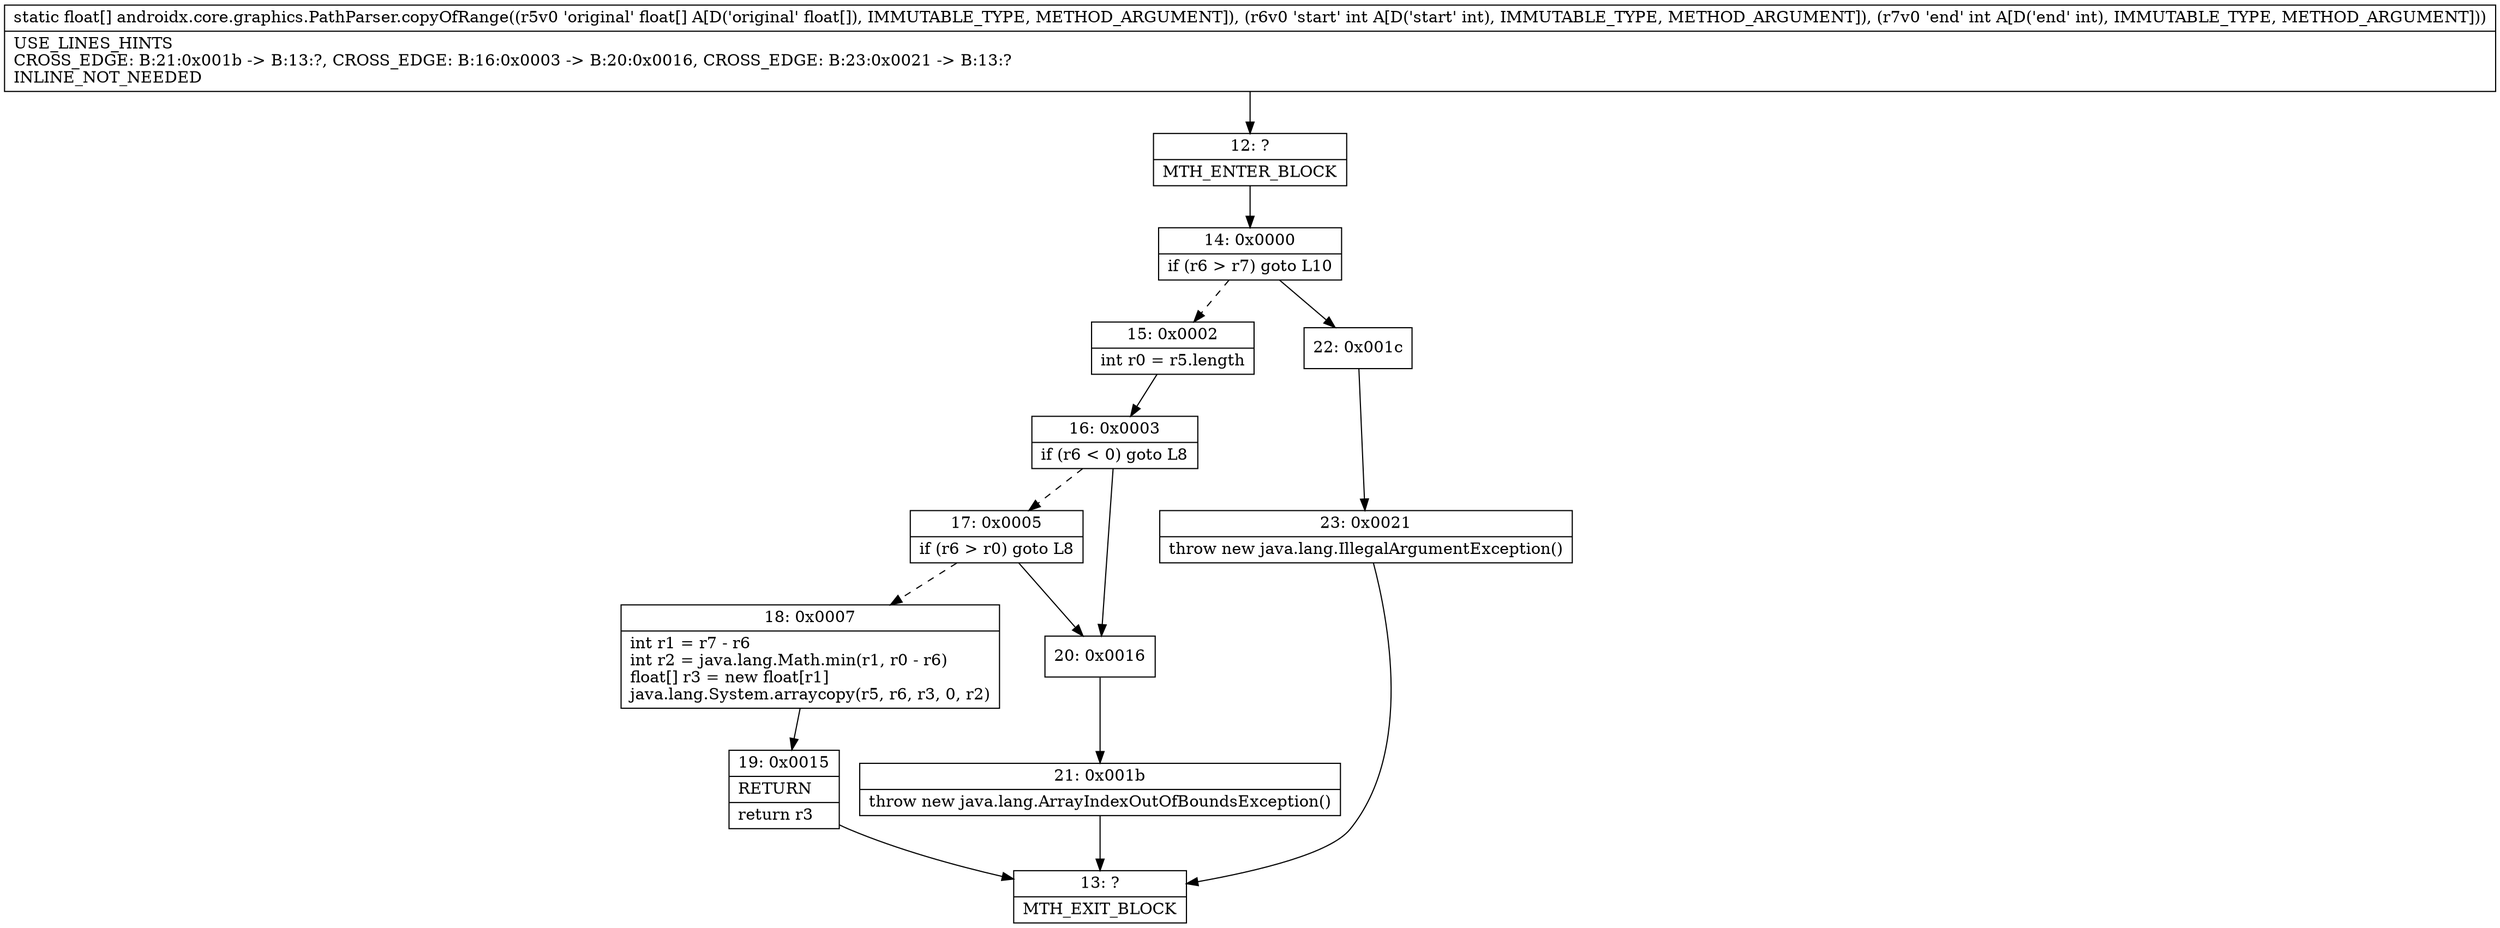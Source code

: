 digraph "CFG forandroidx.core.graphics.PathParser.copyOfRange([FII)[F" {
Node_12 [shape=record,label="{12\:\ ?|MTH_ENTER_BLOCK\l}"];
Node_14 [shape=record,label="{14\:\ 0x0000|if (r6 \> r7) goto L10\l}"];
Node_15 [shape=record,label="{15\:\ 0x0002|int r0 = r5.length\l}"];
Node_16 [shape=record,label="{16\:\ 0x0003|if (r6 \< 0) goto L8\l}"];
Node_17 [shape=record,label="{17\:\ 0x0005|if (r6 \> r0) goto L8\l}"];
Node_18 [shape=record,label="{18\:\ 0x0007|int r1 = r7 \- r6\lint r2 = java.lang.Math.min(r1, r0 \- r6)\lfloat[] r3 = new float[r1]\ljava.lang.System.arraycopy(r5, r6, r3, 0, r2)\l}"];
Node_19 [shape=record,label="{19\:\ 0x0015|RETURN\l|return r3\l}"];
Node_13 [shape=record,label="{13\:\ ?|MTH_EXIT_BLOCK\l}"];
Node_20 [shape=record,label="{20\:\ 0x0016}"];
Node_21 [shape=record,label="{21\:\ 0x001b|throw new java.lang.ArrayIndexOutOfBoundsException()\l}"];
Node_22 [shape=record,label="{22\:\ 0x001c}"];
Node_23 [shape=record,label="{23\:\ 0x0021|throw new java.lang.IllegalArgumentException()\l}"];
MethodNode[shape=record,label="{static float[] androidx.core.graphics.PathParser.copyOfRange((r5v0 'original' float[] A[D('original' float[]), IMMUTABLE_TYPE, METHOD_ARGUMENT]), (r6v0 'start' int A[D('start' int), IMMUTABLE_TYPE, METHOD_ARGUMENT]), (r7v0 'end' int A[D('end' int), IMMUTABLE_TYPE, METHOD_ARGUMENT]))  | USE_LINES_HINTS\lCROSS_EDGE: B:21:0x001b \-\> B:13:?, CROSS_EDGE: B:16:0x0003 \-\> B:20:0x0016, CROSS_EDGE: B:23:0x0021 \-\> B:13:?\lINLINE_NOT_NEEDED\l}"];
MethodNode -> Node_12;Node_12 -> Node_14;
Node_14 -> Node_15[style=dashed];
Node_14 -> Node_22;
Node_15 -> Node_16;
Node_16 -> Node_17[style=dashed];
Node_16 -> Node_20;
Node_17 -> Node_18[style=dashed];
Node_17 -> Node_20;
Node_18 -> Node_19;
Node_19 -> Node_13;
Node_20 -> Node_21;
Node_21 -> Node_13;
Node_22 -> Node_23;
Node_23 -> Node_13;
}


